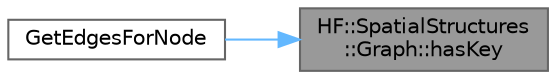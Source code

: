digraph "HF::SpatialStructures::Graph::hasKey"
{
 // LATEX_PDF_SIZE
  bgcolor="transparent";
  edge [fontname=Helvetica,fontsize=10,labelfontname=Helvetica,labelfontsize=10];
  node [fontname=Helvetica,fontsize=10,shape=box,height=0.2,width=0.4];
  rankdir="RL";
  Node1 [label="HF::SpatialStructures\l::Graph::hasKey",height=0.2,width=0.4,color="gray40", fillcolor="grey60", style="filled", fontcolor="black",tooltip="Check if this ID has already been assigned."];
  Node1 -> Node2 [dir="back",color="steelblue1",style="solid"];
  Node2 [label="GetEdgesForNode",height=0.2,width=0.4,color="grey40", fillcolor="white", style="filled",URL="$a00458.html#gab39b5c750b266835efbc3c6c9da0a431",tooltip="Get a vector of edges every node in the given graph pointer."];
}
